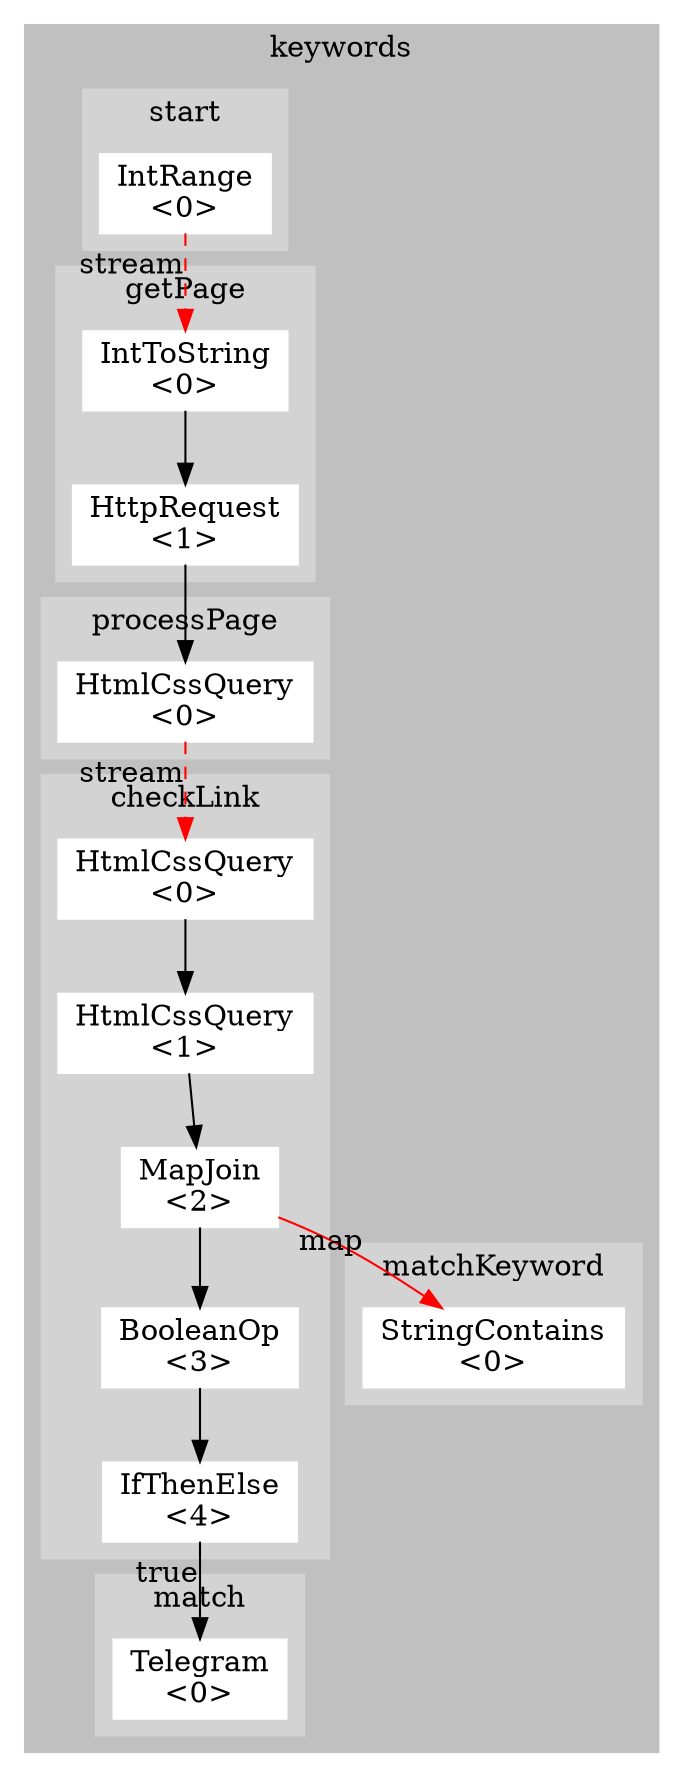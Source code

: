 digraph G {
	subgraph "cluster_keywords" {
		style=filled;
		color=grey;
		label = "keywords";

		subgraph "cluster_matchKeyword" {
			style=filled;
			color=lightgrey;
			node [style=filled,color=white];
			"keywords.matchKeyword.0" [shape=rectangle, label="StringContains\n<0>"]; 
			label = "matchKeyword";
		}
		subgraph "cluster_getPage" {
			style=filled;
			color=lightgrey;
			node [style=filled,color=white];
			"keywords.getPage.0" [shape=rectangle, label="IntToString\n<0>"]; "keywords.getPage.1" [shape=rectangle, label="HttpRequest\n<1>"]; 
			label = "getPage";
		}
		subgraph "cluster_match" {
			style=filled;
			color=lightgrey;
			node [style=filled,color=white];
			"keywords.match.0" [shape=rectangle, label="Telegram\n<0>"]; 
			label = "match";
		}
		subgraph "cluster_start" {
			style=filled;
			color=lightgrey;
			node [style=filled,color=white];
			"keywords.start.0" [shape=rectangle, label="IntRange\n<0>"]; 
			label = "start";
		}
		subgraph "cluster_checkLink" {
			style=filled;
			color=lightgrey;
			node [style=filled,color=white];
			"keywords.checkLink.4" [shape=rectangle, label="IfThenElse\n<4>"]; "keywords.checkLink.1" [shape=rectangle, label="HtmlCssQuery\n<1>"]; "keywords.checkLink.3" [shape=rectangle, label="BooleanOp\n<3>"]; "keywords.checkLink.0" [shape=rectangle, label="HtmlCssQuery\n<0>"]; "keywords.checkLink.2" [shape=rectangle, label="MapJoin\n<2>"]; 
			label = "checkLink";
		}
		subgraph "cluster_processPage" {
			style=filled;
			color=lightgrey;
			node [style=filled,color=white];
			"keywords.processPage.0" [shape=rectangle, label="HtmlCssQuery\n<0>"]; 
			label = "processPage";
		}
	}
"keywords.start.0" -> "keywords.getPage.0" [ xlabel="stream",style=dashed,color=red]
"keywords.checkLink.4" -> "keywords.match.0" [ xlabel="true",]
"keywords.getPage.0" -> "keywords.getPage.1" [ xlabel="",]
"keywords.getPage.1" -> "keywords.processPage.0" [ xlabel="",]
"keywords.checkLink.1" -> "keywords.checkLink.2" [ xlabel="",]
"keywords.checkLink.3" -> "keywords.checkLink.4" [ xlabel="",]
"keywords.checkLink.0" -> "keywords.checkLink.1" [ xlabel="",]
"keywords.checkLink.2" -> "keywords.matchKeyword.0" [ xlabel="map",color=red]
"keywords.checkLink.2" -> "keywords.checkLink.3" [ xlabel="",]
"keywords.processPage.0" -> "keywords.checkLink.0" [ xlabel="stream",style=dashed,color=red]
}
